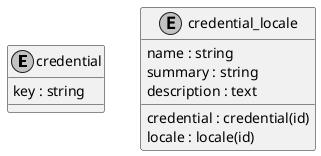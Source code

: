 @startuml uml
skinparam monochrome true

entity credential {
    key : string
}

entity credential_locale {
    credential : credential(id)
    locale : locale(id)
    name : string
    summary : string
    description : text
}

@enduml
